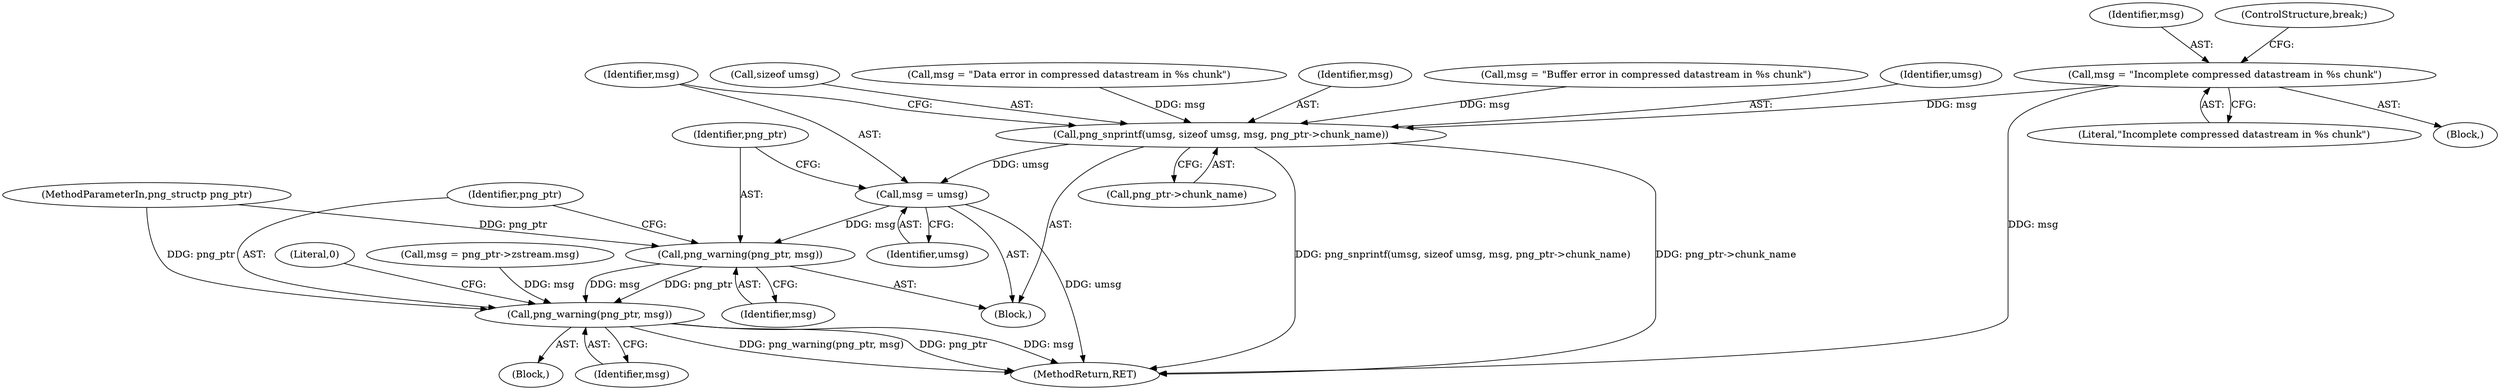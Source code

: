 digraph "0_Chrome_7f3d85b096f66870a15b37c2f40b219b2e292693_17@pointer" {
"1000283" [label="(Call,msg = \"Incomplete compressed datastream in %s chunk\")"];
"1000287" [label="(Call,png_snprintf(umsg, sizeof umsg, msg, png_ptr->chunk_name))"];
"1000295" [label="(Call,msg = umsg)"];
"1000298" [label="(Call,png_warning(png_ptr, msg))"];
"1000301" [label="(Call,png_warning(png_ptr, msg))"];
"1000249" [label="(Block,)"];
"1000296" [label="(Identifier,msg)"];
"1000259" [label="(Call,msg = png_ptr->zstream.msg)"];
"1000283" [label="(Call,msg = \"Incomplete compressed datastream in %s chunk\")"];
"1000108" [label="(MethodParameterIn,png_structp png_ptr)"];
"1000273" [label="(Call,msg = \"Buffer error in compressed datastream in %s chunk\")"];
"1000267" [label="(Block,)"];
"1000300" [label="(Identifier,msg)"];
"1000284" [label="(Identifier,msg)"];
"1000301" [label="(Call,png_warning(png_ptr, msg))"];
"1000297" [label="(Identifier,umsg)"];
"1000287" [label="(Call,png_snprintf(umsg, sizeof umsg, msg, png_ptr->chunk_name))"];
"1000298" [label="(Call,png_warning(png_ptr, msg))"];
"1000305" [label="(Literal,0)"];
"1000271" [label="(Block,)"];
"1000292" [label="(Call,png_ptr->chunk_name)"];
"1000303" [label="(Identifier,msg)"];
"1000306" [label="(MethodReturn,RET)"];
"1000285" [label="(Literal,\"Incomplete compressed datastream in %s chunk\")"];
"1000295" [label="(Call,msg = umsg)"];
"1000288" [label="(Identifier,umsg)"];
"1000286" [label="(ControlStructure,break;)"];
"1000289" [label="(Call,sizeof umsg)"];
"1000278" [label="(Call,msg = \"Data error in compressed datastream in %s chunk\")"];
"1000302" [label="(Identifier,png_ptr)"];
"1000299" [label="(Identifier,png_ptr)"];
"1000291" [label="(Identifier,msg)"];
"1000283" -> "1000271"  [label="AST: "];
"1000283" -> "1000285"  [label="CFG: "];
"1000284" -> "1000283"  [label="AST: "];
"1000285" -> "1000283"  [label="AST: "];
"1000286" -> "1000283"  [label="CFG: "];
"1000283" -> "1000306"  [label="DDG: msg"];
"1000283" -> "1000287"  [label="DDG: msg"];
"1000287" -> "1000267"  [label="AST: "];
"1000287" -> "1000292"  [label="CFG: "];
"1000288" -> "1000287"  [label="AST: "];
"1000289" -> "1000287"  [label="AST: "];
"1000291" -> "1000287"  [label="AST: "];
"1000292" -> "1000287"  [label="AST: "];
"1000296" -> "1000287"  [label="CFG: "];
"1000287" -> "1000306"  [label="DDG: png_ptr->chunk_name"];
"1000287" -> "1000306"  [label="DDG: png_snprintf(umsg, sizeof umsg, msg, png_ptr->chunk_name)"];
"1000273" -> "1000287"  [label="DDG: msg"];
"1000278" -> "1000287"  [label="DDG: msg"];
"1000287" -> "1000295"  [label="DDG: umsg"];
"1000295" -> "1000267"  [label="AST: "];
"1000295" -> "1000297"  [label="CFG: "];
"1000296" -> "1000295"  [label="AST: "];
"1000297" -> "1000295"  [label="AST: "];
"1000299" -> "1000295"  [label="CFG: "];
"1000295" -> "1000306"  [label="DDG: umsg"];
"1000295" -> "1000298"  [label="DDG: msg"];
"1000298" -> "1000267"  [label="AST: "];
"1000298" -> "1000300"  [label="CFG: "];
"1000299" -> "1000298"  [label="AST: "];
"1000300" -> "1000298"  [label="AST: "];
"1000302" -> "1000298"  [label="CFG: "];
"1000108" -> "1000298"  [label="DDG: png_ptr"];
"1000298" -> "1000301"  [label="DDG: png_ptr"];
"1000298" -> "1000301"  [label="DDG: msg"];
"1000301" -> "1000249"  [label="AST: "];
"1000301" -> "1000303"  [label="CFG: "];
"1000302" -> "1000301"  [label="AST: "];
"1000303" -> "1000301"  [label="AST: "];
"1000305" -> "1000301"  [label="CFG: "];
"1000301" -> "1000306"  [label="DDG: msg"];
"1000301" -> "1000306"  [label="DDG: png_warning(png_ptr, msg)"];
"1000301" -> "1000306"  [label="DDG: png_ptr"];
"1000108" -> "1000301"  [label="DDG: png_ptr"];
"1000259" -> "1000301"  [label="DDG: msg"];
}
